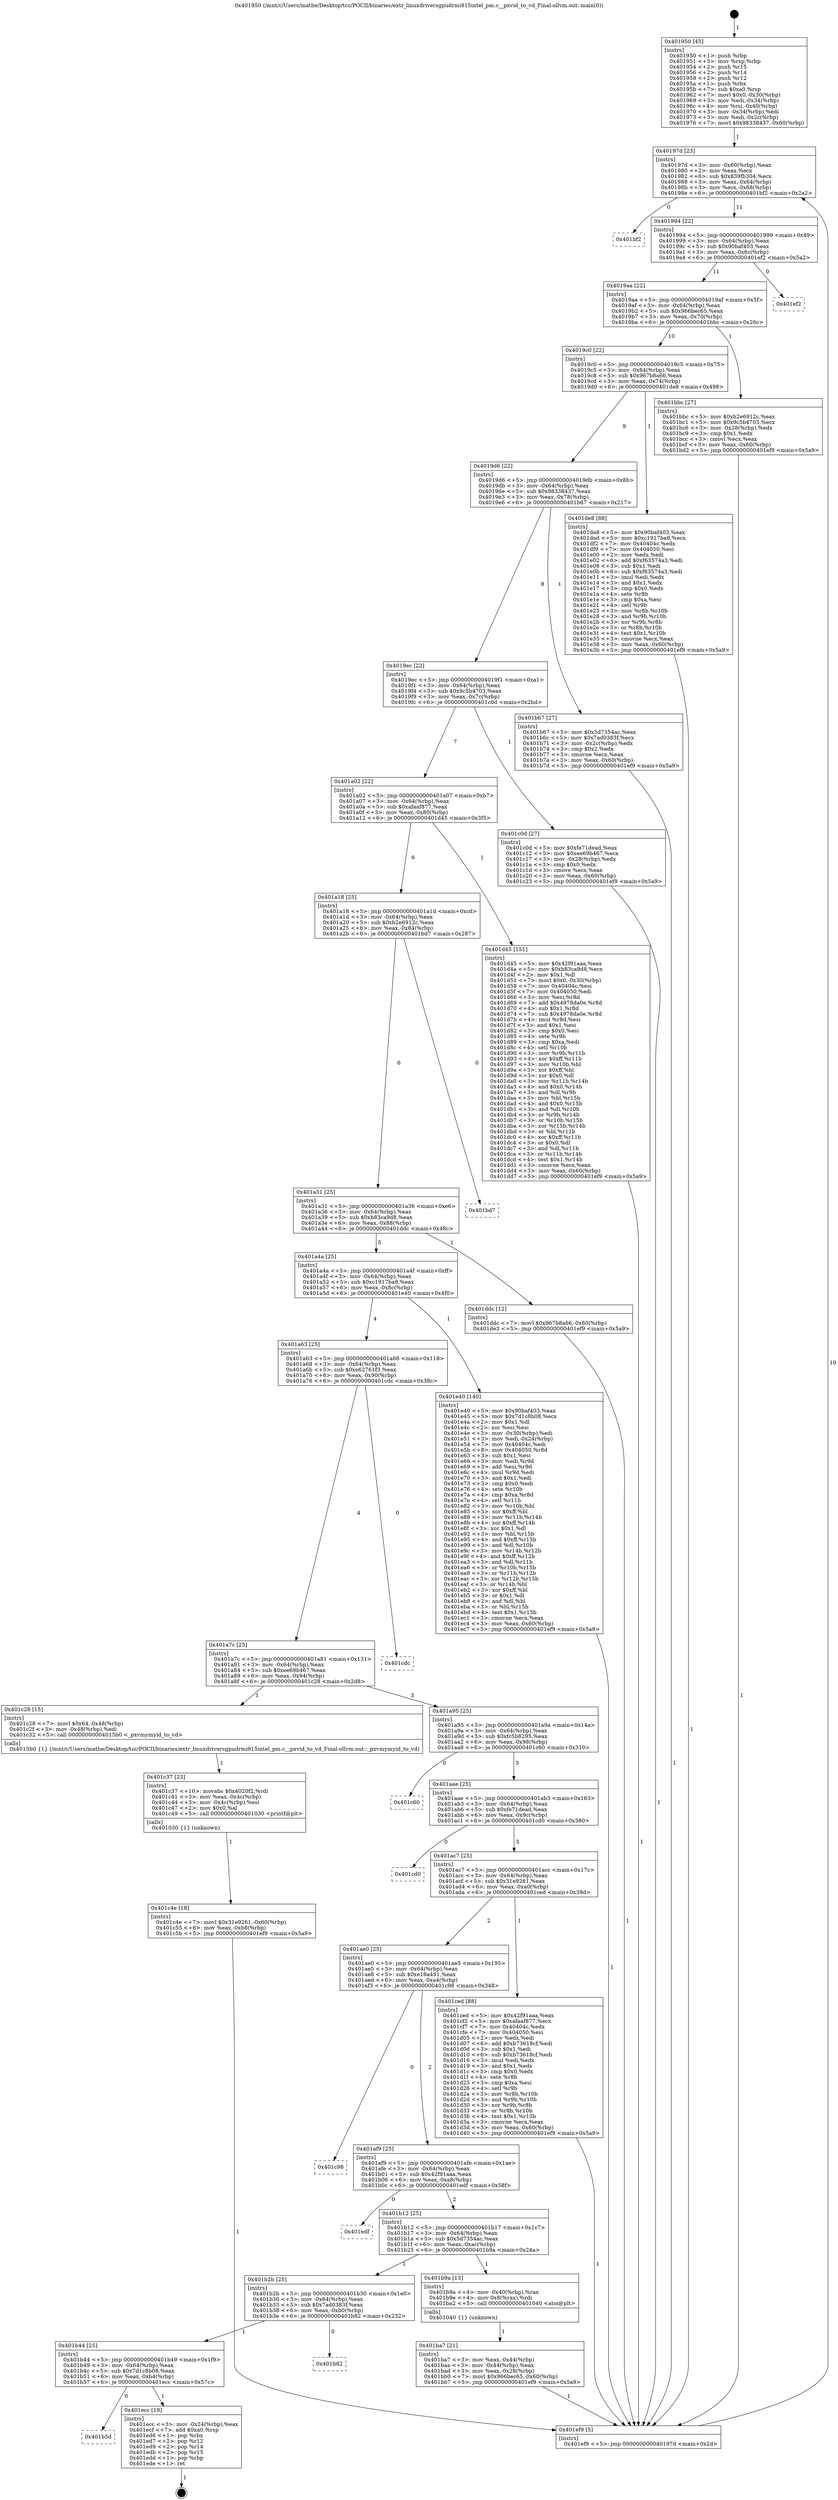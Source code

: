 digraph "0x401950" {
  label = "0x401950 (/mnt/c/Users/mathe/Desktop/tcc/POCII/binaries/extr_linuxdriversgpudrmi915intel_pm.c__pxvid_to_vd_Final-ollvm.out::main(0))"
  labelloc = "t"
  node[shape=record]

  Entry [label="",width=0.3,height=0.3,shape=circle,fillcolor=black,style=filled]
  "0x40197d" [label="{
     0x40197d [23]\l
     | [instrs]\l
     &nbsp;&nbsp;0x40197d \<+3\>: mov -0x60(%rbp),%eax\l
     &nbsp;&nbsp;0x401980 \<+2\>: mov %eax,%ecx\l
     &nbsp;&nbsp;0x401982 \<+6\>: sub $0x839fb304,%ecx\l
     &nbsp;&nbsp;0x401988 \<+3\>: mov %eax,-0x64(%rbp)\l
     &nbsp;&nbsp;0x40198b \<+3\>: mov %ecx,-0x68(%rbp)\l
     &nbsp;&nbsp;0x40198e \<+6\>: je 0000000000401bf2 \<main+0x2a2\>\l
  }"]
  "0x401bf2" [label="{
     0x401bf2\l
  }", style=dashed]
  "0x401994" [label="{
     0x401994 [22]\l
     | [instrs]\l
     &nbsp;&nbsp;0x401994 \<+5\>: jmp 0000000000401999 \<main+0x49\>\l
     &nbsp;&nbsp;0x401999 \<+3\>: mov -0x64(%rbp),%eax\l
     &nbsp;&nbsp;0x40199c \<+5\>: sub $0x90baf403,%eax\l
     &nbsp;&nbsp;0x4019a1 \<+3\>: mov %eax,-0x6c(%rbp)\l
     &nbsp;&nbsp;0x4019a4 \<+6\>: je 0000000000401ef2 \<main+0x5a2\>\l
  }"]
  Exit [label="",width=0.3,height=0.3,shape=circle,fillcolor=black,style=filled,peripheries=2]
  "0x401ef2" [label="{
     0x401ef2\l
  }", style=dashed]
  "0x4019aa" [label="{
     0x4019aa [22]\l
     | [instrs]\l
     &nbsp;&nbsp;0x4019aa \<+5\>: jmp 00000000004019af \<main+0x5f\>\l
     &nbsp;&nbsp;0x4019af \<+3\>: mov -0x64(%rbp),%eax\l
     &nbsp;&nbsp;0x4019b2 \<+5\>: sub $0x966bec65,%eax\l
     &nbsp;&nbsp;0x4019b7 \<+3\>: mov %eax,-0x70(%rbp)\l
     &nbsp;&nbsp;0x4019ba \<+6\>: je 0000000000401bbc \<main+0x26c\>\l
  }"]
  "0x401b5d" [label="{
     0x401b5d\l
  }", style=dashed]
  "0x401bbc" [label="{
     0x401bbc [27]\l
     | [instrs]\l
     &nbsp;&nbsp;0x401bbc \<+5\>: mov $0xb2e6912c,%eax\l
     &nbsp;&nbsp;0x401bc1 \<+5\>: mov $0x9c5b4703,%ecx\l
     &nbsp;&nbsp;0x401bc6 \<+3\>: mov -0x28(%rbp),%edx\l
     &nbsp;&nbsp;0x401bc9 \<+3\>: cmp $0x1,%edx\l
     &nbsp;&nbsp;0x401bcc \<+3\>: cmovl %ecx,%eax\l
     &nbsp;&nbsp;0x401bcf \<+3\>: mov %eax,-0x60(%rbp)\l
     &nbsp;&nbsp;0x401bd2 \<+5\>: jmp 0000000000401ef9 \<main+0x5a9\>\l
  }"]
  "0x4019c0" [label="{
     0x4019c0 [22]\l
     | [instrs]\l
     &nbsp;&nbsp;0x4019c0 \<+5\>: jmp 00000000004019c5 \<main+0x75\>\l
     &nbsp;&nbsp;0x4019c5 \<+3\>: mov -0x64(%rbp),%eax\l
     &nbsp;&nbsp;0x4019c8 \<+5\>: sub $0x967b8a66,%eax\l
     &nbsp;&nbsp;0x4019cd \<+3\>: mov %eax,-0x74(%rbp)\l
     &nbsp;&nbsp;0x4019d0 \<+6\>: je 0000000000401de8 \<main+0x498\>\l
  }"]
  "0x401ecc" [label="{
     0x401ecc [19]\l
     | [instrs]\l
     &nbsp;&nbsp;0x401ecc \<+3\>: mov -0x24(%rbp),%eax\l
     &nbsp;&nbsp;0x401ecf \<+7\>: add $0xa0,%rsp\l
     &nbsp;&nbsp;0x401ed6 \<+1\>: pop %rbx\l
     &nbsp;&nbsp;0x401ed7 \<+2\>: pop %r12\l
     &nbsp;&nbsp;0x401ed9 \<+2\>: pop %r14\l
     &nbsp;&nbsp;0x401edb \<+2\>: pop %r15\l
     &nbsp;&nbsp;0x401edd \<+1\>: pop %rbp\l
     &nbsp;&nbsp;0x401ede \<+1\>: ret\l
  }"]
  "0x401de8" [label="{
     0x401de8 [88]\l
     | [instrs]\l
     &nbsp;&nbsp;0x401de8 \<+5\>: mov $0x90baf403,%eax\l
     &nbsp;&nbsp;0x401ded \<+5\>: mov $0xc1917ba9,%ecx\l
     &nbsp;&nbsp;0x401df2 \<+7\>: mov 0x40404c,%edx\l
     &nbsp;&nbsp;0x401df9 \<+7\>: mov 0x404050,%esi\l
     &nbsp;&nbsp;0x401e00 \<+2\>: mov %edx,%edi\l
     &nbsp;&nbsp;0x401e02 \<+6\>: add $0xf63574a3,%edi\l
     &nbsp;&nbsp;0x401e08 \<+3\>: sub $0x1,%edi\l
     &nbsp;&nbsp;0x401e0b \<+6\>: sub $0xf63574a3,%edi\l
     &nbsp;&nbsp;0x401e11 \<+3\>: imul %edi,%edx\l
     &nbsp;&nbsp;0x401e14 \<+3\>: and $0x1,%edx\l
     &nbsp;&nbsp;0x401e17 \<+3\>: cmp $0x0,%edx\l
     &nbsp;&nbsp;0x401e1a \<+4\>: sete %r8b\l
     &nbsp;&nbsp;0x401e1e \<+3\>: cmp $0xa,%esi\l
     &nbsp;&nbsp;0x401e21 \<+4\>: setl %r9b\l
     &nbsp;&nbsp;0x401e25 \<+3\>: mov %r8b,%r10b\l
     &nbsp;&nbsp;0x401e28 \<+3\>: and %r9b,%r10b\l
     &nbsp;&nbsp;0x401e2b \<+3\>: xor %r9b,%r8b\l
     &nbsp;&nbsp;0x401e2e \<+3\>: or %r8b,%r10b\l
     &nbsp;&nbsp;0x401e31 \<+4\>: test $0x1,%r10b\l
     &nbsp;&nbsp;0x401e35 \<+3\>: cmovne %ecx,%eax\l
     &nbsp;&nbsp;0x401e38 \<+3\>: mov %eax,-0x60(%rbp)\l
     &nbsp;&nbsp;0x401e3b \<+5\>: jmp 0000000000401ef9 \<main+0x5a9\>\l
  }"]
  "0x4019d6" [label="{
     0x4019d6 [22]\l
     | [instrs]\l
     &nbsp;&nbsp;0x4019d6 \<+5\>: jmp 00000000004019db \<main+0x8b\>\l
     &nbsp;&nbsp;0x4019db \<+3\>: mov -0x64(%rbp),%eax\l
     &nbsp;&nbsp;0x4019de \<+5\>: sub $0x98338437,%eax\l
     &nbsp;&nbsp;0x4019e3 \<+3\>: mov %eax,-0x78(%rbp)\l
     &nbsp;&nbsp;0x4019e6 \<+6\>: je 0000000000401b67 \<main+0x217\>\l
  }"]
  "0x401b44" [label="{
     0x401b44 [25]\l
     | [instrs]\l
     &nbsp;&nbsp;0x401b44 \<+5\>: jmp 0000000000401b49 \<main+0x1f9\>\l
     &nbsp;&nbsp;0x401b49 \<+3\>: mov -0x64(%rbp),%eax\l
     &nbsp;&nbsp;0x401b4c \<+5\>: sub $0x7d1c8b08,%eax\l
     &nbsp;&nbsp;0x401b51 \<+6\>: mov %eax,-0xb4(%rbp)\l
     &nbsp;&nbsp;0x401b57 \<+6\>: je 0000000000401ecc \<main+0x57c\>\l
  }"]
  "0x401b67" [label="{
     0x401b67 [27]\l
     | [instrs]\l
     &nbsp;&nbsp;0x401b67 \<+5\>: mov $0x5d7354ac,%eax\l
     &nbsp;&nbsp;0x401b6c \<+5\>: mov $0x7ad0383f,%ecx\l
     &nbsp;&nbsp;0x401b71 \<+3\>: mov -0x2c(%rbp),%edx\l
     &nbsp;&nbsp;0x401b74 \<+3\>: cmp $0x2,%edx\l
     &nbsp;&nbsp;0x401b77 \<+3\>: cmovne %ecx,%eax\l
     &nbsp;&nbsp;0x401b7a \<+3\>: mov %eax,-0x60(%rbp)\l
     &nbsp;&nbsp;0x401b7d \<+5\>: jmp 0000000000401ef9 \<main+0x5a9\>\l
  }"]
  "0x4019ec" [label="{
     0x4019ec [22]\l
     | [instrs]\l
     &nbsp;&nbsp;0x4019ec \<+5\>: jmp 00000000004019f1 \<main+0xa1\>\l
     &nbsp;&nbsp;0x4019f1 \<+3\>: mov -0x64(%rbp),%eax\l
     &nbsp;&nbsp;0x4019f4 \<+5\>: sub $0x9c5b4703,%eax\l
     &nbsp;&nbsp;0x4019f9 \<+3\>: mov %eax,-0x7c(%rbp)\l
     &nbsp;&nbsp;0x4019fc \<+6\>: je 0000000000401c0d \<main+0x2bd\>\l
  }"]
  "0x401ef9" [label="{
     0x401ef9 [5]\l
     | [instrs]\l
     &nbsp;&nbsp;0x401ef9 \<+5\>: jmp 000000000040197d \<main+0x2d\>\l
  }"]
  "0x401950" [label="{
     0x401950 [45]\l
     | [instrs]\l
     &nbsp;&nbsp;0x401950 \<+1\>: push %rbp\l
     &nbsp;&nbsp;0x401951 \<+3\>: mov %rsp,%rbp\l
     &nbsp;&nbsp;0x401954 \<+2\>: push %r15\l
     &nbsp;&nbsp;0x401956 \<+2\>: push %r14\l
     &nbsp;&nbsp;0x401958 \<+2\>: push %r12\l
     &nbsp;&nbsp;0x40195a \<+1\>: push %rbx\l
     &nbsp;&nbsp;0x40195b \<+7\>: sub $0xa0,%rsp\l
     &nbsp;&nbsp;0x401962 \<+7\>: movl $0x0,-0x30(%rbp)\l
     &nbsp;&nbsp;0x401969 \<+3\>: mov %edi,-0x34(%rbp)\l
     &nbsp;&nbsp;0x40196c \<+4\>: mov %rsi,-0x40(%rbp)\l
     &nbsp;&nbsp;0x401970 \<+3\>: mov -0x34(%rbp),%edi\l
     &nbsp;&nbsp;0x401973 \<+3\>: mov %edi,-0x2c(%rbp)\l
     &nbsp;&nbsp;0x401976 \<+7\>: movl $0x98338437,-0x60(%rbp)\l
  }"]
  "0x401b82" [label="{
     0x401b82\l
  }", style=dashed]
  "0x401c0d" [label="{
     0x401c0d [27]\l
     | [instrs]\l
     &nbsp;&nbsp;0x401c0d \<+5\>: mov $0xfe71dead,%eax\l
     &nbsp;&nbsp;0x401c12 \<+5\>: mov $0xee69b467,%ecx\l
     &nbsp;&nbsp;0x401c17 \<+3\>: mov -0x28(%rbp),%edx\l
     &nbsp;&nbsp;0x401c1a \<+3\>: cmp $0x0,%edx\l
     &nbsp;&nbsp;0x401c1d \<+3\>: cmove %ecx,%eax\l
     &nbsp;&nbsp;0x401c20 \<+3\>: mov %eax,-0x60(%rbp)\l
     &nbsp;&nbsp;0x401c23 \<+5\>: jmp 0000000000401ef9 \<main+0x5a9\>\l
  }"]
  "0x401a02" [label="{
     0x401a02 [22]\l
     | [instrs]\l
     &nbsp;&nbsp;0x401a02 \<+5\>: jmp 0000000000401a07 \<main+0xb7\>\l
     &nbsp;&nbsp;0x401a07 \<+3\>: mov -0x64(%rbp),%eax\l
     &nbsp;&nbsp;0x401a0a \<+5\>: sub $0xafaaf877,%eax\l
     &nbsp;&nbsp;0x401a0f \<+3\>: mov %eax,-0x80(%rbp)\l
     &nbsp;&nbsp;0x401a12 \<+6\>: je 0000000000401d45 \<main+0x3f5\>\l
  }"]
  "0x401c4e" [label="{
     0x401c4e [18]\l
     | [instrs]\l
     &nbsp;&nbsp;0x401c4e \<+7\>: movl $0x31e9261,-0x60(%rbp)\l
     &nbsp;&nbsp;0x401c55 \<+6\>: mov %eax,-0xb8(%rbp)\l
     &nbsp;&nbsp;0x401c5b \<+5\>: jmp 0000000000401ef9 \<main+0x5a9\>\l
  }"]
  "0x401d45" [label="{
     0x401d45 [151]\l
     | [instrs]\l
     &nbsp;&nbsp;0x401d45 \<+5\>: mov $0x42f91aaa,%eax\l
     &nbsp;&nbsp;0x401d4a \<+5\>: mov $0xb83ca9d8,%ecx\l
     &nbsp;&nbsp;0x401d4f \<+2\>: mov $0x1,%dl\l
     &nbsp;&nbsp;0x401d51 \<+7\>: movl $0x0,-0x30(%rbp)\l
     &nbsp;&nbsp;0x401d58 \<+7\>: mov 0x40404c,%esi\l
     &nbsp;&nbsp;0x401d5f \<+7\>: mov 0x404050,%edi\l
     &nbsp;&nbsp;0x401d66 \<+3\>: mov %esi,%r8d\l
     &nbsp;&nbsp;0x401d69 \<+7\>: add $0x4978da0e,%r8d\l
     &nbsp;&nbsp;0x401d70 \<+4\>: sub $0x1,%r8d\l
     &nbsp;&nbsp;0x401d74 \<+7\>: sub $0x4978da0e,%r8d\l
     &nbsp;&nbsp;0x401d7b \<+4\>: imul %r8d,%esi\l
     &nbsp;&nbsp;0x401d7f \<+3\>: and $0x1,%esi\l
     &nbsp;&nbsp;0x401d82 \<+3\>: cmp $0x0,%esi\l
     &nbsp;&nbsp;0x401d85 \<+4\>: sete %r9b\l
     &nbsp;&nbsp;0x401d89 \<+3\>: cmp $0xa,%edi\l
     &nbsp;&nbsp;0x401d8c \<+4\>: setl %r10b\l
     &nbsp;&nbsp;0x401d90 \<+3\>: mov %r9b,%r11b\l
     &nbsp;&nbsp;0x401d93 \<+4\>: xor $0xff,%r11b\l
     &nbsp;&nbsp;0x401d97 \<+3\>: mov %r10b,%bl\l
     &nbsp;&nbsp;0x401d9a \<+3\>: xor $0xff,%bl\l
     &nbsp;&nbsp;0x401d9d \<+3\>: xor $0x0,%dl\l
     &nbsp;&nbsp;0x401da0 \<+3\>: mov %r11b,%r14b\l
     &nbsp;&nbsp;0x401da3 \<+4\>: and $0x0,%r14b\l
     &nbsp;&nbsp;0x401da7 \<+3\>: and %dl,%r9b\l
     &nbsp;&nbsp;0x401daa \<+3\>: mov %bl,%r15b\l
     &nbsp;&nbsp;0x401dad \<+4\>: and $0x0,%r15b\l
     &nbsp;&nbsp;0x401db1 \<+3\>: and %dl,%r10b\l
     &nbsp;&nbsp;0x401db4 \<+3\>: or %r9b,%r14b\l
     &nbsp;&nbsp;0x401db7 \<+3\>: or %r10b,%r15b\l
     &nbsp;&nbsp;0x401dba \<+3\>: xor %r15b,%r14b\l
     &nbsp;&nbsp;0x401dbd \<+3\>: or %bl,%r11b\l
     &nbsp;&nbsp;0x401dc0 \<+4\>: xor $0xff,%r11b\l
     &nbsp;&nbsp;0x401dc4 \<+3\>: or $0x0,%dl\l
     &nbsp;&nbsp;0x401dc7 \<+3\>: and %dl,%r11b\l
     &nbsp;&nbsp;0x401dca \<+3\>: or %r11b,%r14b\l
     &nbsp;&nbsp;0x401dcd \<+4\>: test $0x1,%r14b\l
     &nbsp;&nbsp;0x401dd1 \<+3\>: cmovne %ecx,%eax\l
     &nbsp;&nbsp;0x401dd4 \<+3\>: mov %eax,-0x60(%rbp)\l
     &nbsp;&nbsp;0x401dd7 \<+5\>: jmp 0000000000401ef9 \<main+0x5a9\>\l
  }"]
  "0x401a18" [label="{
     0x401a18 [25]\l
     | [instrs]\l
     &nbsp;&nbsp;0x401a18 \<+5\>: jmp 0000000000401a1d \<main+0xcd\>\l
     &nbsp;&nbsp;0x401a1d \<+3\>: mov -0x64(%rbp),%eax\l
     &nbsp;&nbsp;0x401a20 \<+5\>: sub $0xb2e6912c,%eax\l
     &nbsp;&nbsp;0x401a25 \<+6\>: mov %eax,-0x84(%rbp)\l
     &nbsp;&nbsp;0x401a2b \<+6\>: je 0000000000401bd7 \<main+0x287\>\l
  }"]
  "0x401c37" [label="{
     0x401c37 [23]\l
     | [instrs]\l
     &nbsp;&nbsp;0x401c37 \<+10\>: movabs $0x4020f2,%rdi\l
     &nbsp;&nbsp;0x401c41 \<+3\>: mov %eax,-0x4c(%rbp)\l
     &nbsp;&nbsp;0x401c44 \<+3\>: mov -0x4c(%rbp),%esi\l
     &nbsp;&nbsp;0x401c47 \<+2\>: mov $0x0,%al\l
     &nbsp;&nbsp;0x401c49 \<+5\>: call 0000000000401030 \<printf@plt\>\l
     | [calls]\l
     &nbsp;&nbsp;0x401030 \{1\} (unknown)\l
  }"]
  "0x401bd7" [label="{
     0x401bd7\l
  }", style=dashed]
  "0x401a31" [label="{
     0x401a31 [25]\l
     | [instrs]\l
     &nbsp;&nbsp;0x401a31 \<+5\>: jmp 0000000000401a36 \<main+0xe6\>\l
     &nbsp;&nbsp;0x401a36 \<+3\>: mov -0x64(%rbp),%eax\l
     &nbsp;&nbsp;0x401a39 \<+5\>: sub $0xb83ca9d8,%eax\l
     &nbsp;&nbsp;0x401a3e \<+6\>: mov %eax,-0x88(%rbp)\l
     &nbsp;&nbsp;0x401a44 \<+6\>: je 0000000000401ddc \<main+0x48c\>\l
  }"]
  "0x401ba7" [label="{
     0x401ba7 [21]\l
     | [instrs]\l
     &nbsp;&nbsp;0x401ba7 \<+3\>: mov %eax,-0x44(%rbp)\l
     &nbsp;&nbsp;0x401baa \<+3\>: mov -0x44(%rbp),%eax\l
     &nbsp;&nbsp;0x401bad \<+3\>: mov %eax,-0x28(%rbp)\l
     &nbsp;&nbsp;0x401bb0 \<+7\>: movl $0x966bec65,-0x60(%rbp)\l
     &nbsp;&nbsp;0x401bb7 \<+5\>: jmp 0000000000401ef9 \<main+0x5a9\>\l
  }"]
  "0x401ddc" [label="{
     0x401ddc [12]\l
     | [instrs]\l
     &nbsp;&nbsp;0x401ddc \<+7\>: movl $0x967b8a66,-0x60(%rbp)\l
     &nbsp;&nbsp;0x401de3 \<+5\>: jmp 0000000000401ef9 \<main+0x5a9\>\l
  }"]
  "0x401a4a" [label="{
     0x401a4a [25]\l
     | [instrs]\l
     &nbsp;&nbsp;0x401a4a \<+5\>: jmp 0000000000401a4f \<main+0xff\>\l
     &nbsp;&nbsp;0x401a4f \<+3\>: mov -0x64(%rbp),%eax\l
     &nbsp;&nbsp;0x401a52 \<+5\>: sub $0xc1917ba9,%eax\l
     &nbsp;&nbsp;0x401a57 \<+6\>: mov %eax,-0x8c(%rbp)\l
     &nbsp;&nbsp;0x401a5d \<+6\>: je 0000000000401e40 \<main+0x4f0\>\l
  }"]
  "0x401b2b" [label="{
     0x401b2b [25]\l
     | [instrs]\l
     &nbsp;&nbsp;0x401b2b \<+5\>: jmp 0000000000401b30 \<main+0x1e0\>\l
     &nbsp;&nbsp;0x401b30 \<+3\>: mov -0x64(%rbp),%eax\l
     &nbsp;&nbsp;0x401b33 \<+5\>: sub $0x7ad0383f,%eax\l
     &nbsp;&nbsp;0x401b38 \<+6\>: mov %eax,-0xb0(%rbp)\l
     &nbsp;&nbsp;0x401b3e \<+6\>: je 0000000000401b82 \<main+0x232\>\l
  }"]
  "0x401e40" [label="{
     0x401e40 [140]\l
     | [instrs]\l
     &nbsp;&nbsp;0x401e40 \<+5\>: mov $0x90baf403,%eax\l
     &nbsp;&nbsp;0x401e45 \<+5\>: mov $0x7d1c8b08,%ecx\l
     &nbsp;&nbsp;0x401e4a \<+2\>: mov $0x1,%dl\l
     &nbsp;&nbsp;0x401e4c \<+2\>: xor %esi,%esi\l
     &nbsp;&nbsp;0x401e4e \<+3\>: mov -0x30(%rbp),%edi\l
     &nbsp;&nbsp;0x401e51 \<+3\>: mov %edi,-0x24(%rbp)\l
     &nbsp;&nbsp;0x401e54 \<+7\>: mov 0x40404c,%edi\l
     &nbsp;&nbsp;0x401e5b \<+8\>: mov 0x404050,%r8d\l
     &nbsp;&nbsp;0x401e63 \<+3\>: sub $0x1,%esi\l
     &nbsp;&nbsp;0x401e66 \<+3\>: mov %edi,%r9d\l
     &nbsp;&nbsp;0x401e69 \<+3\>: add %esi,%r9d\l
     &nbsp;&nbsp;0x401e6c \<+4\>: imul %r9d,%edi\l
     &nbsp;&nbsp;0x401e70 \<+3\>: and $0x1,%edi\l
     &nbsp;&nbsp;0x401e73 \<+3\>: cmp $0x0,%edi\l
     &nbsp;&nbsp;0x401e76 \<+4\>: sete %r10b\l
     &nbsp;&nbsp;0x401e7a \<+4\>: cmp $0xa,%r8d\l
     &nbsp;&nbsp;0x401e7e \<+4\>: setl %r11b\l
     &nbsp;&nbsp;0x401e82 \<+3\>: mov %r10b,%bl\l
     &nbsp;&nbsp;0x401e85 \<+3\>: xor $0xff,%bl\l
     &nbsp;&nbsp;0x401e88 \<+3\>: mov %r11b,%r14b\l
     &nbsp;&nbsp;0x401e8b \<+4\>: xor $0xff,%r14b\l
     &nbsp;&nbsp;0x401e8f \<+3\>: xor $0x1,%dl\l
     &nbsp;&nbsp;0x401e92 \<+3\>: mov %bl,%r15b\l
     &nbsp;&nbsp;0x401e95 \<+4\>: and $0xff,%r15b\l
     &nbsp;&nbsp;0x401e99 \<+3\>: and %dl,%r10b\l
     &nbsp;&nbsp;0x401e9c \<+3\>: mov %r14b,%r12b\l
     &nbsp;&nbsp;0x401e9f \<+4\>: and $0xff,%r12b\l
     &nbsp;&nbsp;0x401ea3 \<+3\>: and %dl,%r11b\l
     &nbsp;&nbsp;0x401ea6 \<+3\>: or %r10b,%r15b\l
     &nbsp;&nbsp;0x401ea9 \<+3\>: or %r11b,%r12b\l
     &nbsp;&nbsp;0x401eac \<+3\>: xor %r12b,%r15b\l
     &nbsp;&nbsp;0x401eaf \<+3\>: or %r14b,%bl\l
     &nbsp;&nbsp;0x401eb2 \<+3\>: xor $0xff,%bl\l
     &nbsp;&nbsp;0x401eb5 \<+3\>: or $0x1,%dl\l
     &nbsp;&nbsp;0x401eb8 \<+2\>: and %dl,%bl\l
     &nbsp;&nbsp;0x401eba \<+3\>: or %bl,%r15b\l
     &nbsp;&nbsp;0x401ebd \<+4\>: test $0x1,%r15b\l
     &nbsp;&nbsp;0x401ec1 \<+3\>: cmovne %ecx,%eax\l
     &nbsp;&nbsp;0x401ec4 \<+3\>: mov %eax,-0x60(%rbp)\l
     &nbsp;&nbsp;0x401ec7 \<+5\>: jmp 0000000000401ef9 \<main+0x5a9\>\l
  }"]
  "0x401a63" [label="{
     0x401a63 [25]\l
     | [instrs]\l
     &nbsp;&nbsp;0x401a63 \<+5\>: jmp 0000000000401a68 \<main+0x118\>\l
     &nbsp;&nbsp;0x401a68 \<+3\>: mov -0x64(%rbp),%eax\l
     &nbsp;&nbsp;0x401a6b \<+5\>: sub $0xe62761f3,%eax\l
     &nbsp;&nbsp;0x401a70 \<+6\>: mov %eax,-0x90(%rbp)\l
     &nbsp;&nbsp;0x401a76 \<+6\>: je 0000000000401cdc \<main+0x38c\>\l
  }"]
  "0x401b9a" [label="{
     0x401b9a [13]\l
     | [instrs]\l
     &nbsp;&nbsp;0x401b9a \<+4\>: mov -0x40(%rbp),%rax\l
     &nbsp;&nbsp;0x401b9e \<+4\>: mov 0x8(%rax),%rdi\l
     &nbsp;&nbsp;0x401ba2 \<+5\>: call 0000000000401040 \<atoi@plt\>\l
     | [calls]\l
     &nbsp;&nbsp;0x401040 \{1\} (unknown)\l
  }"]
  "0x401cdc" [label="{
     0x401cdc\l
  }", style=dashed]
  "0x401a7c" [label="{
     0x401a7c [25]\l
     | [instrs]\l
     &nbsp;&nbsp;0x401a7c \<+5\>: jmp 0000000000401a81 \<main+0x131\>\l
     &nbsp;&nbsp;0x401a81 \<+3\>: mov -0x64(%rbp),%eax\l
     &nbsp;&nbsp;0x401a84 \<+5\>: sub $0xee69b467,%eax\l
     &nbsp;&nbsp;0x401a89 \<+6\>: mov %eax,-0x94(%rbp)\l
     &nbsp;&nbsp;0x401a8f \<+6\>: je 0000000000401c28 \<main+0x2d8\>\l
  }"]
  "0x401b12" [label="{
     0x401b12 [25]\l
     | [instrs]\l
     &nbsp;&nbsp;0x401b12 \<+5\>: jmp 0000000000401b17 \<main+0x1c7\>\l
     &nbsp;&nbsp;0x401b17 \<+3\>: mov -0x64(%rbp),%eax\l
     &nbsp;&nbsp;0x401b1a \<+5\>: sub $0x5d7354ac,%eax\l
     &nbsp;&nbsp;0x401b1f \<+6\>: mov %eax,-0xac(%rbp)\l
     &nbsp;&nbsp;0x401b25 \<+6\>: je 0000000000401b9a \<main+0x24a\>\l
  }"]
  "0x401c28" [label="{
     0x401c28 [15]\l
     | [instrs]\l
     &nbsp;&nbsp;0x401c28 \<+7\>: movl $0x64,-0x48(%rbp)\l
     &nbsp;&nbsp;0x401c2f \<+3\>: mov -0x48(%rbp),%edi\l
     &nbsp;&nbsp;0x401c32 \<+5\>: call 00000000004015b0 \<_pxvmymyid_to_vd\>\l
     | [calls]\l
     &nbsp;&nbsp;0x4015b0 \{1\} (/mnt/c/Users/mathe/Desktop/tcc/POCII/binaries/extr_linuxdriversgpudrmi915intel_pm.c__pxvid_to_vd_Final-ollvm.out::_pxvmymyid_to_vd)\l
  }"]
  "0x401a95" [label="{
     0x401a95 [25]\l
     | [instrs]\l
     &nbsp;&nbsp;0x401a95 \<+5\>: jmp 0000000000401a9a \<main+0x14a\>\l
     &nbsp;&nbsp;0x401a9a \<+3\>: mov -0x64(%rbp),%eax\l
     &nbsp;&nbsp;0x401a9d \<+5\>: sub $0xfc5b8295,%eax\l
     &nbsp;&nbsp;0x401aa2 \<+6\>: mov %eax,-0x98(%rbp)\l
     &nbsp;&nbsp;0x401aa8 \<+6\>: je 0000000000401c60 \<main+0x310\>\l
  }"]
  "0x401edf" [label="{
     0x401edf\l
  }", style=dashed]
  "0x401c60" [label="{
     0x401c60\l
  }", style=dashed]
  "0x401aae" [label="{
     0x401aae [25]\l
     | [instrs]\l
     &nbsp;&nbsp;0x401aae \<+5\>: jmp 0000000000401ab3 \<main+0x163\>\l
     &nbsp;&nbsp;0x401ab3 \<+3\>: mov -0x64(%rbp),%eax\l
     &nbsp;&nbsp;0x401ab6 \<+5\>: sub $0xfe71dead,%eax\l
     &nbsp;&nbsp;0x401abb \<+6\>: mov %eax,-0x9c(%rbp)\l
     &nbsp;&nbsp;0x401ac1 \<+6\>: je 0000000000401cd0 \<main+0x380\>\l
  }"]
  "0x401af9" [label="{
     0x401af9 [25]\l
     | [instrs]\l
     &nbsp;&nbsp;0x401af9 \<+5\>: jmp 0000000000401afe \<main+0x1ae\>\l
     &nbsp;&nbsp;0x401afe \<+3\>: mov -0x64(%rbp),%eax\l
     &nbsp;&nbsp;0x401b01 \<+5\>: sub $0x42f91aaa,%eax\l
     &nbsp;&nbsp;0x401b06 \<+6\>: mov %eax,-0xa8(%rbp)\l
     &nbsp;&nbsp;0x401b0c \<+6\>: je 0000000000401edf \<main+0x58f\>\l
  }"]
  "0x401cd0" [label="{
     0x401cd0\l
  }", style=dashed]
  "0x401ac7" [label="{
     0x401ac7 [25]\l
     | [instrs]\l
     &nbsp;&nbsp;0x401ac7 \<+5\>: jmp 0000000000401acc \<main+0x17c\>\l
     &nbsp;&nbsp;0x401acc \<+3\>: mov -0x64(%rbp),%eax\l
     &nbsp;&nbsp;0x401acf \<+5\>: sub $0x31e9261,%eax\l
     &nbsp;&nbsp;0x401ad4 \<+6\>: mov %eax,-0xa0(%rbp)\l
     &nbsp;&nbsp;0x401ada \<+6\>: je 0000000000401ced \<main+0x39d\>\l
  }"]
  "0x401c98" [label="{
     0x401c98\l
  }", style=dashed]
  "0x401ced" [label="{
     0x401ced [88]\l
     | [instrs]\l
     &nbsp;&nbsp;0x401ced \<+5\>: mov $0x42f91aaa,%eax\l
     &nbsp;&nbsp;0x401cf2 \<+5\>: mov $0xafaaf877,%ecx\l
     &nbsp;&nbsp;0x401cf7 \<+7\>: mov 0x40404c,%edx\l
     &nbsp;&nbsp;0x401cfe \<+7\>: mov 0x404050,%esi\l
     &nbsp;&nbsp;0x401d05 \<+2\>: mov %edx,%edi\l
     &nbsp;&nbsp;0x401d07 \<+6\>: add $0xb73618cf,%edi\l
     &nbsp;&nbsp;0x401d0d \<+3\>: sub $0x1,%edi\l
     &nbsp;&nbsp;0x401d10 \<+6\>: sub $0xb73618cf,%edi\l
     &nbsp;&nbsp;0x401d16 \<+3\>: imul %edi,%edx\l
     &nbsp;&nbsp;0x401d19 \<+3\>: and $0x1,%edx\l
     &nbsp;&nbsp;0x401d1c \<+3\>: cmp $0x0,%edx\l
     &nbsp;&nbsp;0x401d1f \<+4\>: sete %r8b\l
     &nbsp;&nbsp;0x401d23 \<+3\>: cmp $0xa,%esi\l
     &nbsp;&nbsp;0x401d26 \<+4\>: setl %r9b\l
     &nbsp;&nbsp;0x401d2a \<+3\>: mov %r8b,%r10b\l
     &nbsp;&nbsp;0x401d2d \<+3\>: and %r9b,%r10b\l
     &nbsp;&nbsp;0x401d30 \<+3\>: xor %r9b,%r8b\l
     &nbsp;&nbsp;0x401d33 \<+3\>: or %r8b,%r10b\l
     &nbsp;&nbsp;0x401d36 \<+4\>: test $0x1,%r10b\l
     &nbsp;&nbsp;0x401d3a \<+3\>: cmovne %ecx,%eax\l
     &nbsp;&nbsp;0x401d3d \<+3\>: mov %eax,-0x60(%rbp)\l
     &nbsp;&nbsp;0x401d40 \<+5\>: jmp 0000000000401ef9 \<main+0x5a9\>\l
  }"]
  "0x401ae0" [label="{
     0x401ae0 [25]\l
     | [instrs]\l
     &nbsp;&nbsp;0x401ae0 \<+5\>: jmp 0000000000401ae5 \<main+0x195\>\l
     &nbsp;&nbsp;0x401ae5 \<+3\>: mov -0x64(%rbp),%eax\l
     &nbsp;&nbsp;0x401ae8 \<+5\>: sub $0xe18a491,%eax\l
     &nbsp;&nbsp;0x401aed \<+6\>: mov %eax,-0xa4(%rbp)\l
     &nbsp;&nbsp;0x401af3 \<+6\>: je 0000000000401c98 \<main+0x348\>\l
  }"]
  Entry -> "0x401950" [label=" 1"]
  "0x40197d" -> "0x401bf2" [label=" 0"]
  "0x40197d" -> "0x401994" [label=" 11"]
  "0x401ecc" -> Exit [label=" 1"]
  "0x401994" -> "0x401ef2" [label=" 0"]
  "0x401994" -> "0x4019aa" [label=" 11"]
  "0x401b44" -> "0x401b5d" [label=" 0"]
  "0x4019aa" -> "0x401bbc" [label=" 1"]
  "0x4019aa" -> "0x4019c0" [label=" 10"]
  "0x401b44" -> "0x401ecc" [label=" 1"]
  "0x4019c0" -> "0x401de8" [label=" 1"]
  "0x4019c0" -> "0x4019d6" [label=" 9"]
  "0x401b2b" -> "0x401b44" [label=" 1"]
  "0x4019d6" -> "0x401b67" [label=" 1"]
  "0x4019d6" -> "0x4019ec" [label=" 8"]
  "0x401b67" -> "0x401ef9" [label=" 1"]
  "0x401950" -> "0x40197d" [label=" 1"]
  "0x401ef9" -> "0x40197d" [label=" 10"]
  "0x401b2b" -> "0x401b82" [label=" 0"]
  "0x4019ec" -> "0x401c0d" [label=" 1"]
  "0x4019ec" -> "0x401a02" [label=" 7"]
  "0x401e40" -> "0x401ef9" [label=" 1"]
  "0x401a02" -> "0x401d45" [label=" 1"]
  "0x401a02" -> "0x401a18" [label=" 6"]
  "0x401de8" -> "0x401ef9" [label=" 1"]
  "0x401a18" -> "0x401bd7" [label=" 0"]
  "0x401a18" -> "0x401a31" [label=" 6"]
  "0x401ddc" -> "0x401ef9" [label=" 1"]
  "0x401a31" -> "0x401ddc" [label=" 1"]
  "0x401a31" -> "0x401a4a" [label=" 5"]
  "0x401d45" -> "0x401ef9" [label=" 1"]
  "0x401a4a" -> "0x401e40" [label=" 1"]
  "0x401a4a" -> "0x401a63" [label=" 4"]
  "0x401ced" -> "0x401ef9" [label=" 1"]
  "0x401a63" -> "0x401cdc" [label=" 0"]
  "0x401a63" -> "0x401a7c" [label=" 4"]
  "0x401c4e" -> "0x401ef9" [label=" 1"]
  "0x401a7c" -> "0x401c28" [label=" 1"]
  "0x401a7c" -> "0x401a95" [label=" 3"]
  "0x401c28" -> "0x401c37" [label=" 1"]
  "0x401a95" -> "0x401c60" [label=" 0"]
  "0x401a95" -> "0x401aae" [label=" 3"]
  "0x401c0d" -> "0x401ef9" [label=" 1"]
  "0x401aae" -> "0x401cd0" [label=" 0"]
  "0x401aae" -> "0x401ac7" [label=" 3"]
  "0x401ba7" -> "0x401ef9" [label=" 1"]
  "0x401ac7" -> "0x401ced" [label=" 1"]
  "0x401ac7" -> "0x401ae0" [label=" 2"]
  "0x401b9a" -> "0x401ba7" [label=" 1"]
  "0x401ae0" -> "0x401c98" [label=" 0"]
  "0x401ae0" -> "0x401af9" [label=" 2"]
  "0x401bbc" -> "0x401ef9" [label=" 1"]
  "0x401af9" -> "0x401edf" [label=" 0"]
  "0x401af9" -> "0x401b12" [label=" 2"]
  "0x401c37" -> "0x401c4e" [label=" 1"]
  "0x401b12" -> "0x401b9a" [label=" 1"]
  "0x401b12" -> "0x401b2b" [label=" 1"]
}

